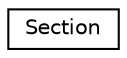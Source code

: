 digraph "Graphical Class Hierarchy"
{
  edge [fontname="Helvetica",fontsize="10",labelfontname="Helvetica",labelfontsize="10"];
  node [fontname="Helvetica",fontsize="10",shape=record];
  rankdir="LR";
  Node0 [label="Section",height=0.2,width=0.4,color="black", fillcolor="white", style="filled",URL="$classSection.html",tooltip="part of the path crossed by the player "];
}
